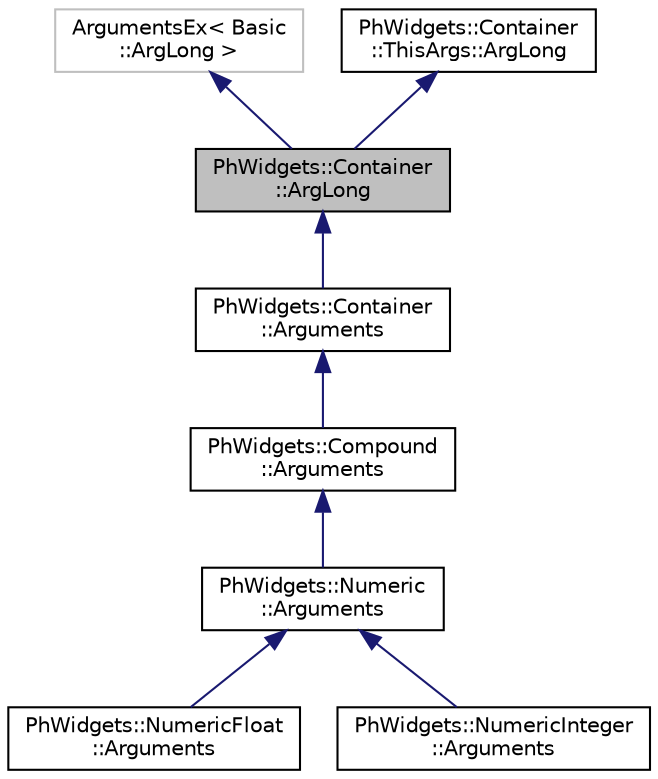 digraph "PhWidgets::Container::ArgLong"
{
  edge [fontname="Helvetica",fontsize="10",labelfontname="Helvetica",labelfontsize="10"];
  node [fontname="Helvetica",fontsize="10",shape=record];
  Node0 [label="PhWidgets::Container\l::ArgLong",height=0.2,width=0.4,color="black", fillcolor="grey75", style="filled", fontcolor="black"];
  Node1 -> Node0 [dir="back",color="midnightblue",fontsize="10",style="solid",fontname="Helvetica"];
  Node1 [label="ArgumentsEx\< Basic\l::ArgLong \>",height=0.2,width=0.4,color="grey75", fillcolor="white", style="filled"];
  Node2 -> Node0 [dir="back",color="midnightblue",fontsize="10",style="solid",fontname="Helvetica"];
  Node2 [label="PhWidgets::Container\l::ThisArgs::ArgLong",height=0.2,width=0.4,color="black", fillcolor="white", style="filled",URL="$struct_ph_widgets_1_1_container_1_1_this_args_1_1_arg_long.html"];
  Node0 -> Node3 [dir="back",color="midnightblue",fontsize="10",style="solid",fontname="Helvetica"];
  Node3 [label="PhWidgets::Container\l::Arguments",height=0.2,width=0.4,color="black", fillcolor="white", style="filled",URL="$struct_ph_widgets_1_1_container_1_1_arguments.html"];
  Node3 -> Node4 [dir="back",color="midnightblue",fontsize="10",style="solid",fontname="Helvetica"];
  Node4 [label="PhWidgets::Compound\l::Arguments",height=0.2,width=0.4,color="black", fillcolor="white", style="filled",URL="$struct_ph_widgets_1_1_compound_1_1_arguments.html"];
  Node4 -> Node5 [dir="back",color="midnightblue",fontsize="10",style="solid",fontname="Helvetica"];
  Node5 [label="PhWidgets::Numeric\l::Arguments",height=0.2,width=0.4,color="black", fillcolor="white", style="filled",URL="$struct_ph_widgets_1_1_numeric_1_1_arguments.html"];
  Node5 -> Node6 [dir="back",color="midnightblue",fontsize="10",style="solid",fontname="Helvetica"];
  Node6 [label="PhWidgets::NumericFloat\l::Arguments",height=0.2,width=0.4,color="black", fillcolor="white", style="filled",URL="$struct_ph_widgets_1_1_numeric_float_1_1_arguments.html"];
  Node5 -> Node7 [dir="back",color="midnightblue",fontsize="10",style="solid",fontname="Helvetica"];
  Node7 [label="PhWidgets::NumericInteger\l::Arguments",height=0.2,width=0.4,color="black", fillcolor="white", style="filled",URL="$struct_ph_widgets_1_1_numeric_integer_1_1_arguments.html"];
}
